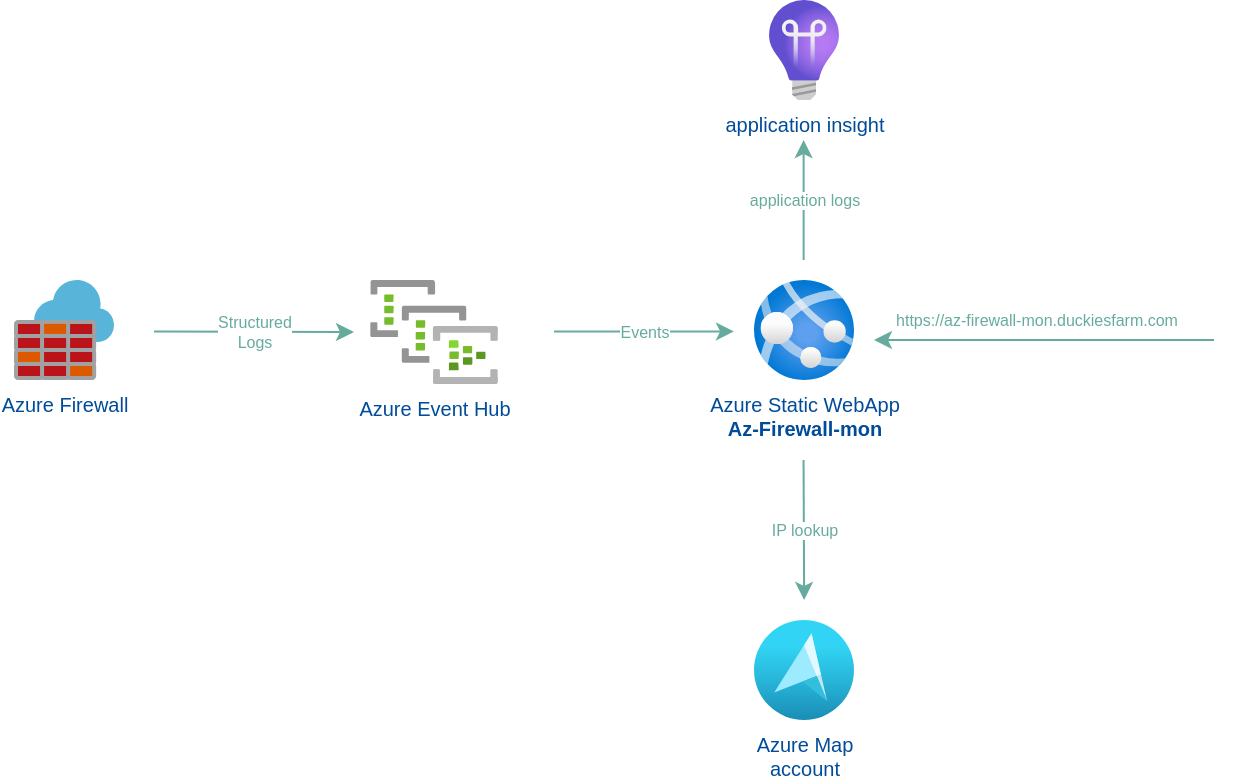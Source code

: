 <mxfile version="24.1.0" type="device">
  <diagram id="Xb-PZCZlOUzePBldmh3a" name="Page-1">
    <mxGraphModel dx="825" dy="1722" grid="1" gridSize="10" guides="1" tooltips="1" connect="1" arrows="1" fold="1" page="1" pageScale="1" pageWidth="827" pageHeight="1169" math="0" shadow="0">
      <root>
        <mxCell id="0" />
        <mxCell id="1" parent="0" />
        <mxCell id="JIw5yIVVrK0UEaDajLSU-1" value="Azure Firewall" style="sketch=0;aspect=fixed;html=1;points=[];align=center;image;fontSize=10;image=img/lib/mscae/Azure_Firewall.svg;fontColor=#004C99;" parent="1" vertex="1">
          <mxGeometry x="190" y="130" width="50" height="50" as="geometry" />
        </mxCell>
        <mxCell id="JIw5yIVVrK0UEaDajLSU-2" value="Azure Event Hub" style="aspect=fixed;html=1;points=[];align=center;image;fontSize=10;image=img/lib/azure2/analytics/Event_Hub_Clusters.svg;fontColor=#004C99;" parent="1" vertex="1">
          <mxGeometry x="368" y="130" width="64" height="52" as="geometry" />
        </mxCell>
        <mxCell id="JIw5yIVVrK0UEaDajLSU-3" value="&lt;div&gt;Azure Static WebApp&lt;/div&gt;&lt;b&gt;Az-Firewall-mon&lt;/b&gt;" style="aspect=fixed;html=1;points=[];align=center;image;fontSize=10;image=img/lib/azure2/containers/App_Services.svg;fontColor=#004C99;" parent="1" vertex="1">
          <mxGeometry x="560" y="130" width="50" height="50" as="geometry" />
        </mxCell>
        <mxCell id="JIw5yIVVrK0UEaDajLSU-4" value="Structured&lt;br style=&quot;font-size: 8px;&quot;&gt;Logs" style="endArrow=classic;html=1;rounded=0;fontColor=#67AB9F;fontSize=8;strokeColor=#67AB9F;" parent="1" edge="1">
          <mxGeometry width="50" height="50" relative="1" as="geometry">
            <mxPoint x="260" y="155.71" as="sourcePoint" />
            <mxPoint x="360" y="156" as="targetPoint" />
          </mxGeometry>
        </mxCell>
        <mxCell id="JIw5yIVVrK0UEaDajLSU-5" value="Events" style="endArrow=classic;html=1;rounded=0;fontColor=#67AB9F;fontSize=8;strokeColor=#67AB9F;" parent="1" edge="1">
          <mxGeometry width="50" height="50" relative="1" as="geometry">
            <mxPoint x="460" y="155.71" as="sourcePoint" />
            <mxPoint x="550" y="155.71" as="targetPoint" />
          </mxGeometry>
        </mxCell>
        <mxCell id="QNq35E5Y383en_XDT51g-1" value="Azure Map&lt;br style=&quot;font-size: 10px;&quot;&gt;account" style="image;aspect=fixed;html=1;points=[];align=center;fontSize=10;image=img/lib/azure2/iot/Azure_Maps_Accounts.svg;fontColor=#004C99;" vertex="1" parent="1">
          <mxGeometry x="560" y="300" width="50" height="50" as="geometry" />
        </mxCell>
        <mxCell id="QNq35E5Y383en_XDT51g-2" value="IP lookup" style="endArrow=classic;html=1;rounded=0;fontColor=#67AB9F;fontSize=8;strokeColor=#67AB9F;" edge="1" parent="1">
          <mxGeometry width="50" height="50" relative="1" as="geometry">
            <mxPoint x="584.78" y="220.0" as="sourcePoint" />
            <mxPoint x="585.07" y="290" as="targetPoint" />
          </mxGeometry>
        </mxCell>
        <mxCell id="QNq35E5Y383en_XDT51g-4" value="application insight" style="image;aspect=fixed;html=1;points=[];align=center;fontSize=10;image=img/lib/azure2/management_governance/Application_Insights.svg;fontColor=#004C99;" vertex="1" parent="1">
          <mxGeometry x="567.54" y="-10" width="34.92" height="50" as="geometry" />
        </mxCell>
        <mxCell id="QNq35E5Y383en_XDT51g-5" value="application logs" style="endArrow=classic;html=1;rounded=0;fontColor=#67AB9F;fontSize=8;strokeColor=#67AB9F;" edge="1" parent="1">
          <mxGeometry width="50" height="50" relative="1" as="geometry">
            <mxPoint x="584.81" y="120" as="sourcePoint" />
            <mxPoint x="584.81" y="60" as="targetPoint" />
          </mxGeometry>
        </mxCell>
        <mxCell id="QNq35E5Y383en_XDT51g-7" value="https://az-firewall-mon.duckiesfarm.com" style="endArrow=classic;html=1;rounded=0;fontColor=#67AB9F;fontSize=8;strokeColor=#67AB9F;" edge="1" parent="1">
          <mxGeometry x="0.048" y="-10" width="50" height="50" relative="1" as="geometry">
            <mxPoint x="790" y="160" as="sourcePoint" />
            <mxPoint x="620" y="160" as="targetPoint" />
            <mxPoint as="offset" />
          </mxGeometry>
        </mxCell>
      </root>
    </mxGraphModel>
  </diagram>
</mxfile>
